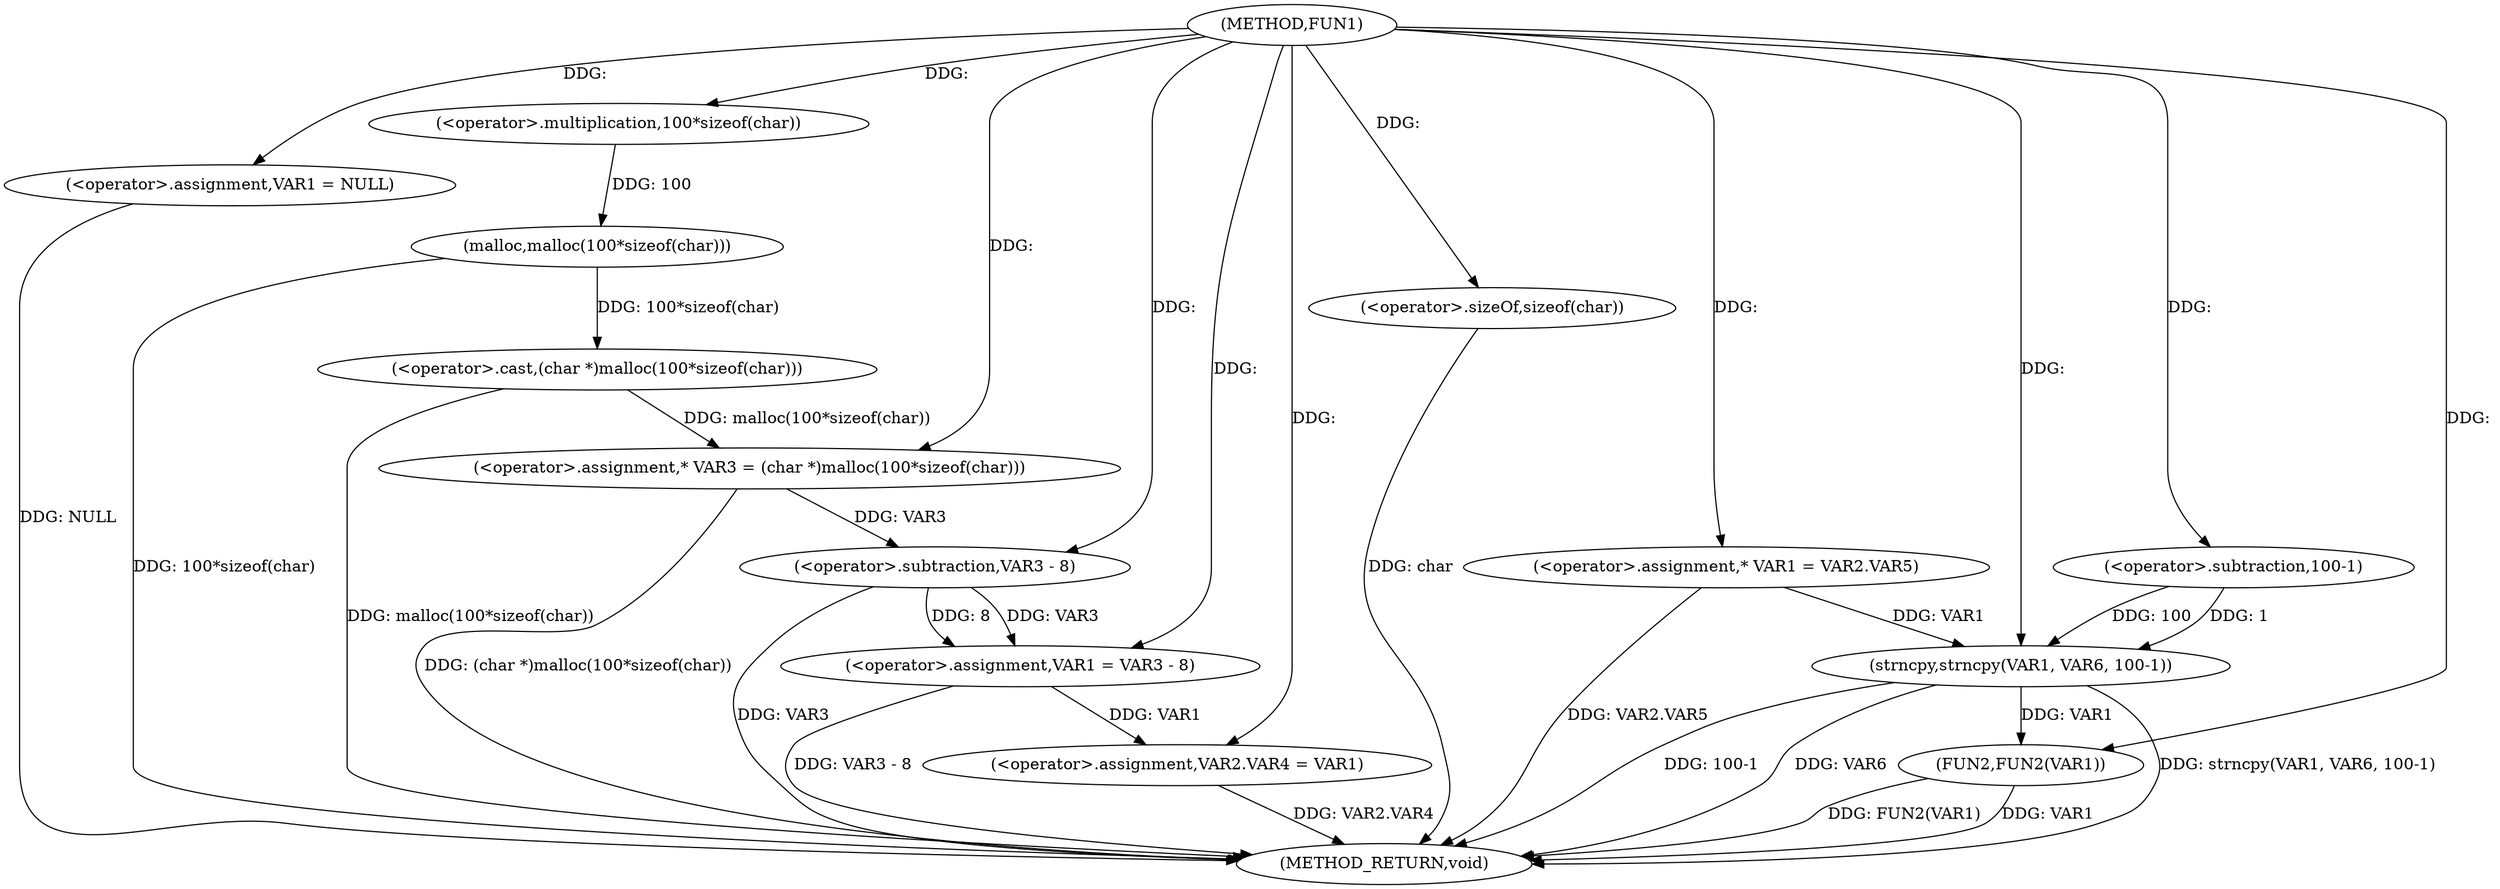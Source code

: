 digraph FUN1 {  
"1000100" [label = "(METHOD,FUN1)" ]
"1000145" [label = "(METHOD_RETURN,void)" ]
"1000104" [label = "(<operator>.assignment,VAR1 = NULL)" ]
"1000109" [label = "(<operator>.assignment,* VAR3 = (char *)malloc(100*sizeof(char)))" ]
"1000111" [label = "(<operator>.cast,(char *)malloc(100*sizeof(char)))" ]
"1000113" [label = "(malloc,malloc(100*sizeof(char)))" ]
"1000114" [label = "(<operator>.multiplication,100*sizeof(char))" ]
"1000116" [label = "(<operator>.sizeOf,sizeof(char))" ]
"1000118" [label = "(<operator>.assignment,VAR1 = VAR3 - 8)" ]
"1000120" [label = "(<operator>.subtraction,VAR3 - 8)" ]
"1000123" [label = "(<operator>.assignment,VAR2.VAR4 = VAR1)" ]
"1000130" [label = "(<operator>.assignment,* VAR1 = VAR2.VAR5)" ]
"1000137" [label = "(strncpy,strncpy(VAR1, VAR6, 100-1))" ]
"1000140" [label = "(<operator>.subtraction,100-1)" ]
"1000143" [label = "(FUN2,FUN2(VAR1))" ]
  "1000116" -> "1000145"  [ label = "DDG: char"] 
  "1000113" -> "1000145"  [ label = "DDG: 100*sizeof(char)"] 
  "1000137" -> "1000145"  [ label = "DDG: 100-1"] 
  "1000143" -> "1000145"  [ label = "DDG: VAR1"] 
  "1000120" -> "1000145"  [ label = "DDG: VAR3"] 
  "1000143" -> "1000145"  [ label = "DDG: FUN2(VAR1)"] 
  "1000123" -> "1000145"  [ label = "DDG: VAR2.VAR4"] 
  "1000130" -> "1000145"  [ label = "DDG: VAR2.VAR5"] 
  "1000137" -> "1000145"  [ label = "DDG: VAR6"] 
  "1000111" -> "1000145"  [ label = "DDG: malloc(100*sizeof(char))"] 
  "1000118" -> "1000145"  [ label = "DDG: VAR3 - 8"] 
  "1000109" -> "1000145"  [ label = "DDG: (char *)malloc(100*sizeof(char))"] 
  "1000137" -> "1000145"  [ label = "DDG: strncpy(VAR1, VAR6, 100-1)"] 
  "1000104" -> "1000145"  [ label = "DDG: NULL"] 
  "1000100" -> "1000104"  [ label = "DDG: "] 
  "1000111" -> "1000109"  [ label = "DDG: malloc(100*sizeof(char))"] 
  "1000100" -> "1000109"  [ label = "DDG: "] 
  "1000113" -> "1000111"  [ label = "DDG: 100*sizeof(char)"] 
  "1000114" -> "1000113"  [ label = "DDG: 100"] 
  "1000100" -> "1000114"  [ label = "DDG: "] 
  "1000100" -> "1000116"  [ label = "DDG: "] 
  "1000120" -> "1000118"  [ label = "DDG: VAR3"] 
  "1000120" -> "1000118"  [ label = "DDG: 8"] 
  "1000100" -> "1000118"  [ label = "DDG: "] 
  "1000109" -> "1000120"  [ label = "DDG: VAR3"] 
  "1000100" -> "1000120"  [ label = "DDG: "] 
  "1000118" -> "1000123"  [ label = "DDG: VAR1"] 
  "1000100" -> "1000123"  [ label = "DDG: "] 
  "1000100" -> "1000130"  [ label = "DDG: "] 
  "1000130" -> "1000137"  [ label = "DDG: VAR1"] 
  "1000100" -> "1000137"  [ label = "DDG: "] 
  "1000140" -> "1000137"  [ label = "DDG: 100"] 
  "1000140" -> "1000137"  [ label = "DDG: 1"] 
  "1000100" -> "1000140"  [ label = "DDG: "] 
  "1000137" -> "1000143"  [ label = "DDG: VAR1"] 
  "1000100" -> "1000143"  [ label = "DDG: "] 
}
